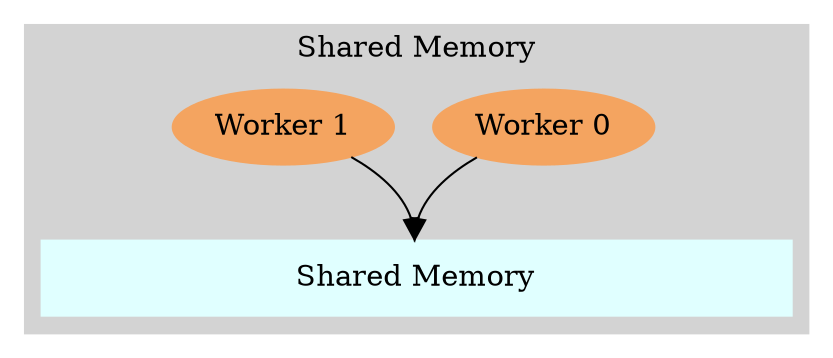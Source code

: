 digraph shared_memory {

    subgraph cluster_sm {
        sm [label = "<n0> | <s0> Shared Memory | <n1>", shape = record, width = 5, style = filled, color = lightcyan];
        w_0 [label = "Worker 0", style = filled, color = sandybrown];
        w_1 [label = "Worker 1", style = filled, color = sandybrown];
        "w_0" -> "sm":s0;
        "w_1" -> "sm":s0;
        style = filled;
        color = lightgrey;
        label = "Shared Memory";
    }

}

